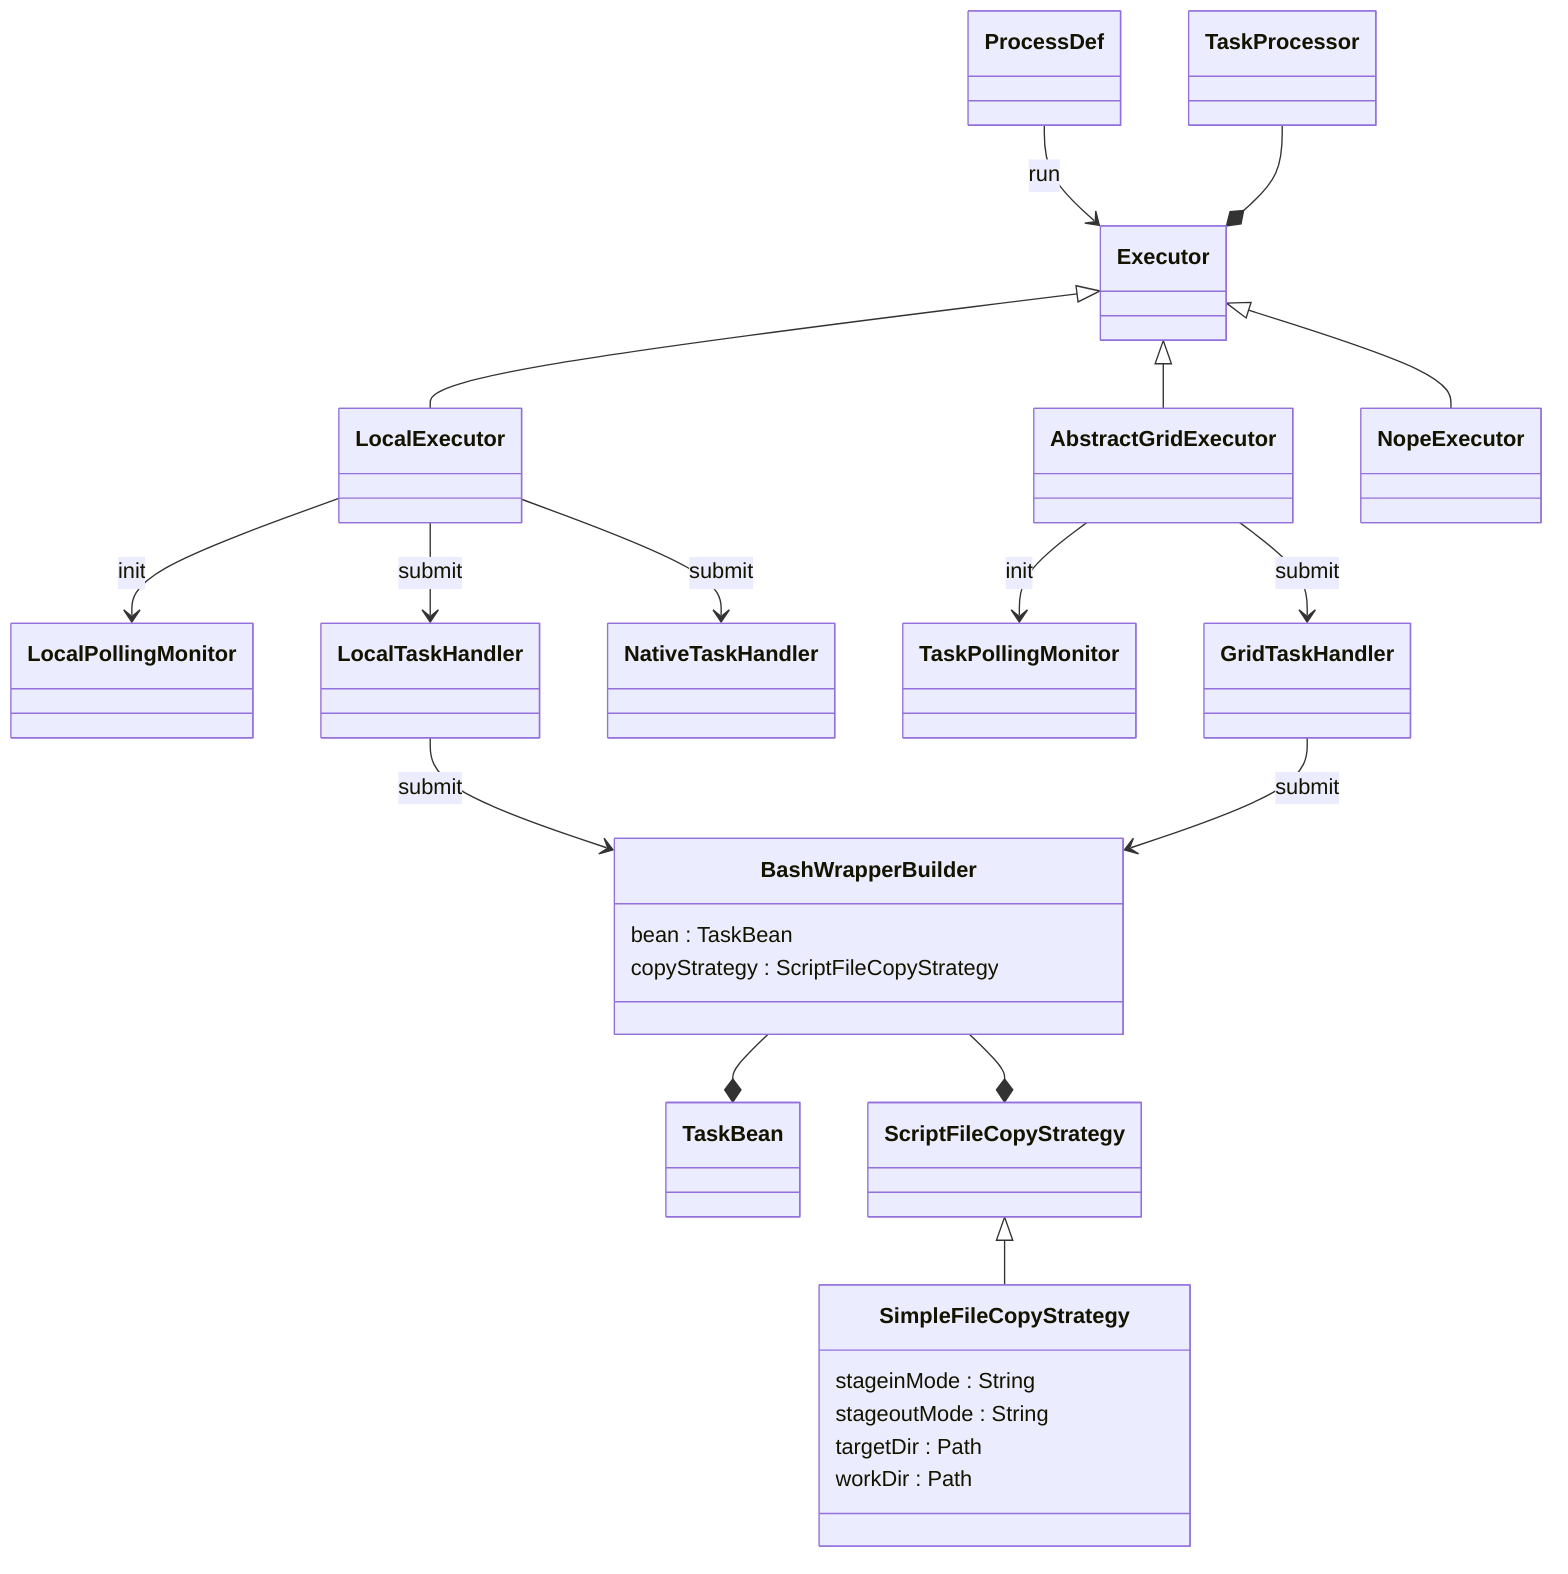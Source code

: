 classDiagram
    %%
    %% nextflow.executor
    %%
    ProcessDef --> Executor : run
    %% ExecutorFactory --> Executor : getExecutor

    TaskProcessor --* Executor
    %% Executor --> TaskMonitor : init
    %% Executor --> TaskHandler : submit

    Executor <|-- AbstractGridExecutor
    Executor <|-- LocalExecutor
    Executor <|-- NopeExecutor
    %% AbstractGridExecutor <|-- CondorExecutor
    %% AbstractGridExecutor <|-- HyperQueueExecutor
    %% AbstractGridExecutor <|-- LsfExecutor
    %% AbstractGridExecutor <|-- MoabExecutor
    %% AbstractGridExecutor <|-- NqsiiExecutor
    %% AbstractGridExecutor <|-- OarExecutor
    %% AbstractGridExecutor <|-- PbsExecutor
    %% AbstractGridExecutor <|-- SgeExecutor
    %% AbstractGridExecutor <|-- SlurmExecutor
    %% PbsExecutor <|-- PbsProExecutor
    %% SgeExecutor <|-- CrgExecutor

    %% TaskHandler <|-- CachedTaskHandler
    %% TaskHandler <|-- GridTaskHandler
    %% TaskHandler <|-- LocalTaskHandler
    %% TaskHandler <|-- NativeTaskHandler
    %% TaskHandler <|-- NopeTaskHandler
    %% TaskHandler <|-- StoredTaskHandler

    LocalExecutor --> LocalPollingMonitor : init
    LocalExecutor --> LocalTaskHandler : submit
    LocalExecutor --> NativeTaskHandler : submit
    LocalTaskHandler --> BashWrapperBuilder : submit

    AbstractGridExecutor --> TaskPollingMonitor : init
    AbstractGridExecutor --> GridTaskHandler : submit
    GridTaskHandler --> BashWrapperBuilder : submit

    class BashWrapperBuilder {
        bean : TaskBean
        copyStrategy : ScriptFileCopyStrategy
    }
    BashWrapperBuilder --* TaskBean
    BashWrapperBuilder --* ScriptFileCopyStrategy

    ScriptFileCopyStrategy <|-- SimpleFileCopyStrategy

    class SimpleFileCopyStrategy {
        stageinMode : String
        stageoutMode : String
        targetDir : Path
        workDir : Path
    }